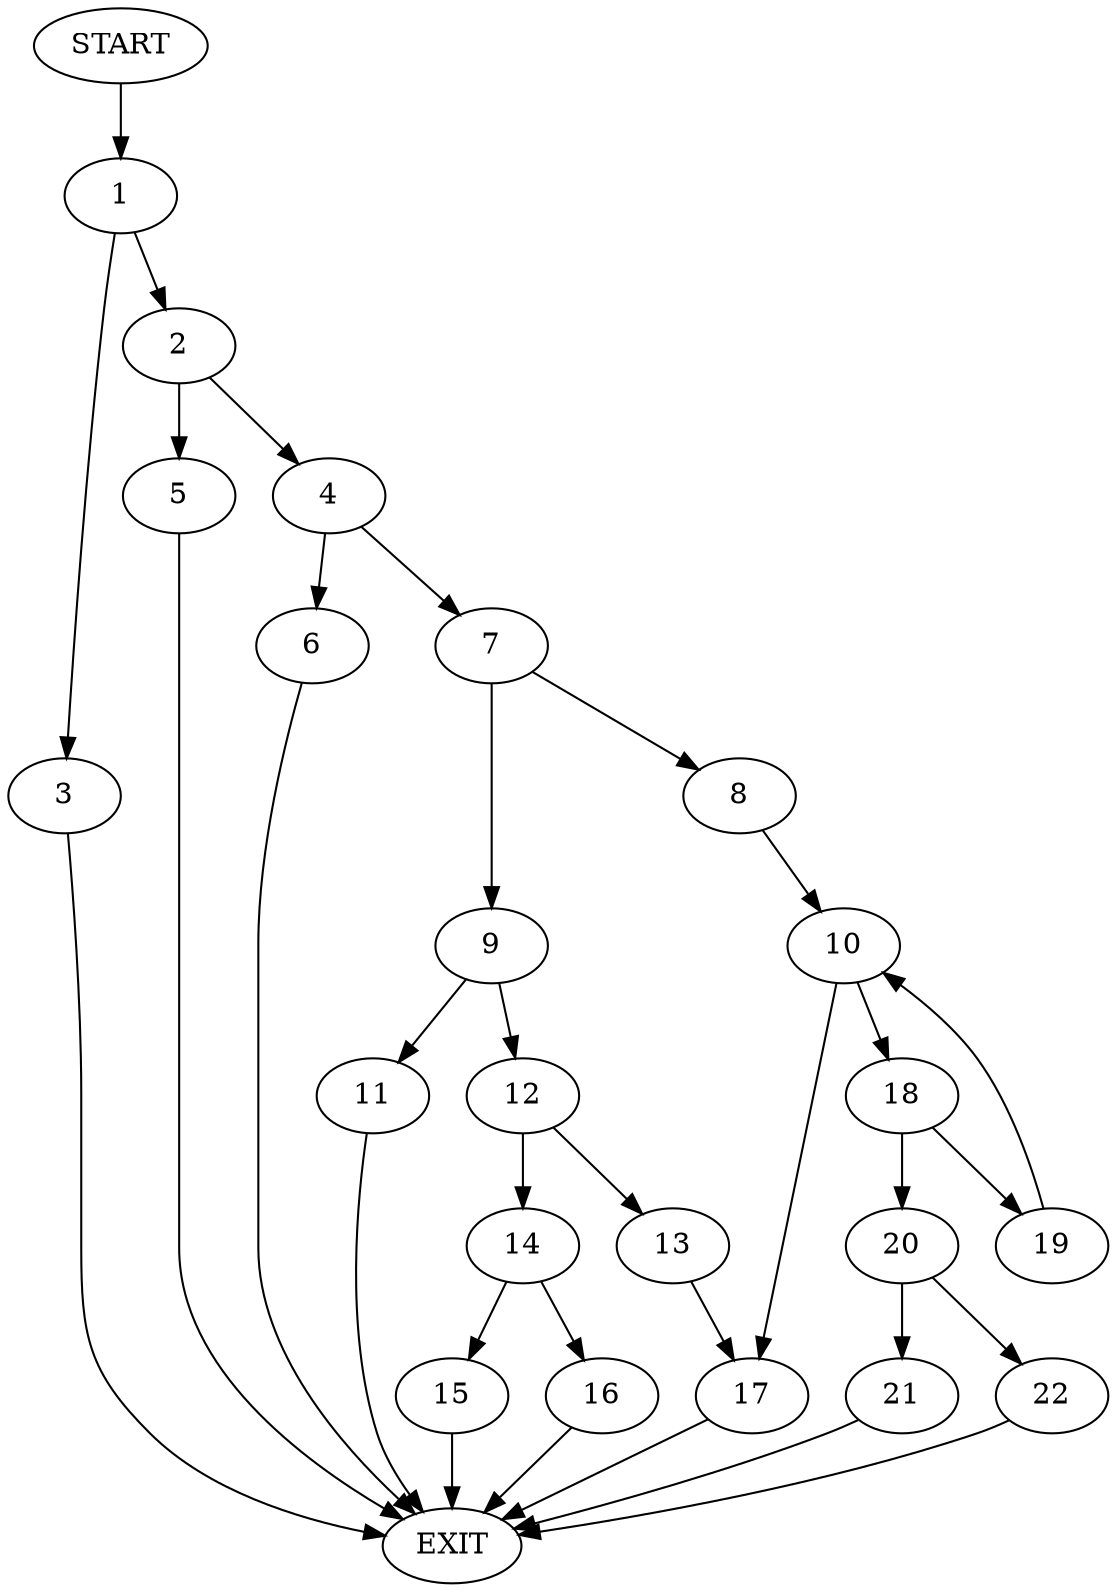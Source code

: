 digraph {
0 [label="START"]
23 [label="EXIT"]
0 -> 1
1 -> 2
1 -> 3
2 -> 4
2 -> 5
3 -> 23
5 -> 23
4 -> 6
4 -> 7
7 -> 8
7 -> 9
6 -> 23
8 -> 10
9 -> 11
9 -> 12
12 -> 13
12 -> 14
11 -> 23
14 -> 15
14 -> 16
13 -> 17
16 -> 23
15 -> 23
17 -> 23
10 -> 17
10 -> 18
18 -> 19
18 -> 20
19 -> 10
20 -> 21
20 -> 22
21 -> 23
22 -> 23
}
